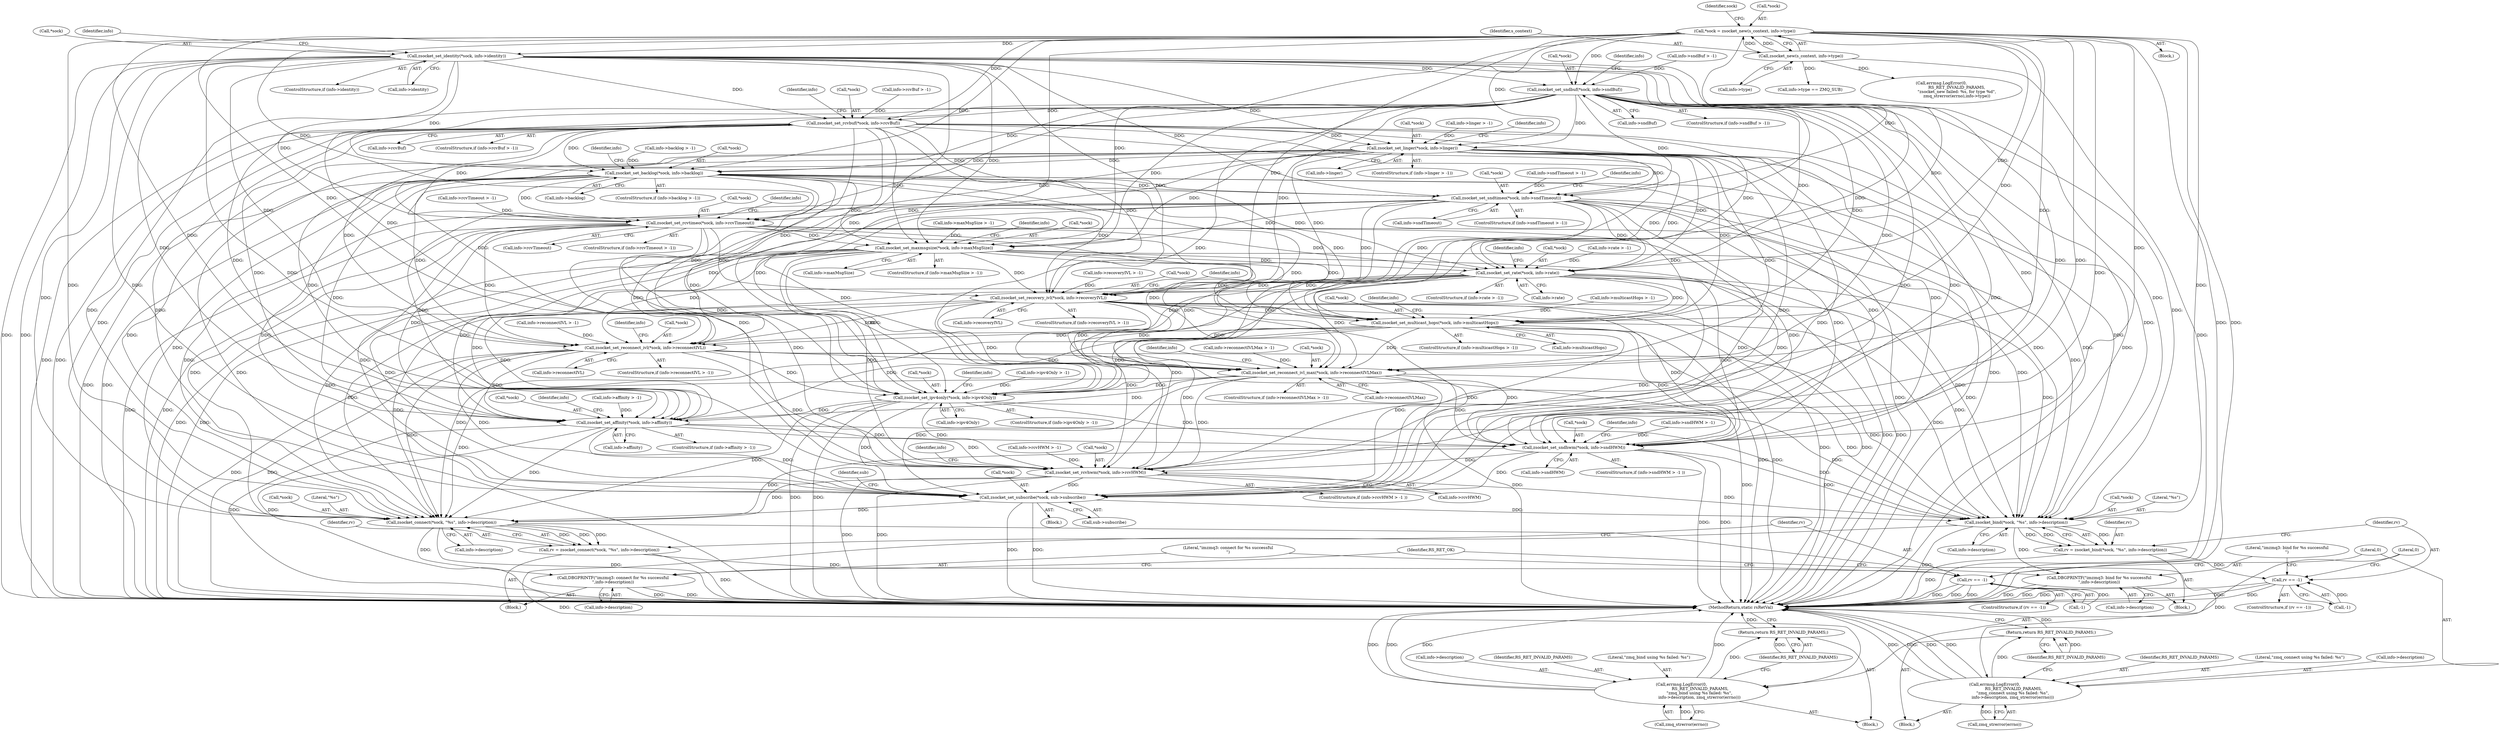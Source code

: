 digraph "0_rsyslog_062d0c671a29f7c6f7dff4a2f1f35df375bbb30b@API" {
"1000110" [label="(Call,*sock = zsocket_new(s_context, info->type))"];
"1000113" [label="(Call,zsocket_new(s_context, info->type))"];
"1000137" [label="(Call,zsocket_set_identity(*sock, info->identity))"];
"1000150" [label="(Call,zsocket_set_sndbuf(*sock, info->sndBuf))"];
"1000163" [label="(Call,zsocket_set_rcvbuf(*sock, info->rcvBuf))"];
"1000176" [label="(Call,zsocket_set_linger(*sock, info->linger))"];
"1000189" [label="(Call,zsocket_set_backlog(*sock, info->backlog))"];
"1000202" [label="(Call,zsocket_set_sndtimeo(*sock, info->sndTimeout))"];
"1000215" [label="(Call,zsocket_set_rcvtimeo(*sock, info->rcvTimeout))"];
"1000228" [label="(Call,zsocket_set_maxmsgsize(*sock, info->maxMsgSize))"];
"1000241" [label="(Call,zsocket_set_rate(*sock, info->rate))"];
"1000254" [label="(Call,zsocket_set_recovery_ivl(*sock, info->recoveryIVL))"];
"1000267" [label="(Call,zsocket_set_multicast_hops(*sock, info->multicastHops))"];
"1000280" [label="(Call,zsocket_set_reconnect_ivl(*sock, info->reconnectIVL))"];
"1000293" [label="(Call,zsocket_set_reconnect_ivl_max(*sock, info->reconnectIVLMax))"];
"1000306" [label="(Call,zsocket_set_ipv4only(*sock, info->ipv4Only))"];
"1000319" [label="(Call,zsocket_set_affinity(*sock, info->affinity))"];
"1000332" [label="(Call,zsocket_set_sndhwm(*sock, info->sndHWM))"];
"1000345" [label="(Call,zsocket_set_rcvhwm(*sock, info->rcvHWM))"];
"1000373" [label="(Call,zsocket_set_subscribe(*sock, sub->subscribe))"];
"1000388" [label="(Call,zsocket_connect(*sock, \"%s\", info->description))"];
"1000386" [label="(Call,rv = zsocket_connect(*sock, \"%s\", info->description))"];
"1000396" [label="(Call,rv == -1)"];
"1000401" [label="(Call,errmsg.LogError(0,\n                             RS_RET_INVALID_PARAMS,\n                            \"zmq_connect using %s failed: %s\",\n                            info->description, zmq_strerror(errno)))"];
"1000410" [label="(Return,return RS_RET_INVALID_PARAMS;)"];
"1000412" [label="(Call,DBGPRINTF(\"imzmq3: connect for %s successful\n\",info->description))"];
"1000421" [label="(Call,zsocket_bind(*sock, \"%s\", info->description))"];
"1000419" [label="(Call,rv = zsocket_bind(*sock, \"%s\", info->description))"];
"1000429" [label="(Call,rv == -1)"];
"1000434" [label="(Call,errmsg.LogError(0,\n                             RS_RET_INVALID_PARAMS,\n                            \"zmq_bind using %s failed: %s\",\n                            info->description, zmq_strerror(errno)))"];
"1000443" [label="(Return,return RS_RET_INVALID_PARAMS;)"];
"1000445" [label="(Call,DBGPRINTF(\"imzmq3: bind for %s successful\n\",info->description))"];
"1000309" [label="(Call,info->ipv4Only)"];
"1000438" [label="(Call,info->description)"];
"1000146" [label="(Identifier,info)"];
"1000339" [label="(Call,info->rcvHWM > -1)"];
"1000242" [label="(Call,*sock)"];
"1000386" [label="(Call,rv = zsocket_connect(*sock, \"%s\", info->description))"];
"1000333" [label="(Call,*sock)"];
"1000376" [label="(Call,sub->subscribe)"];
"1000332" [label="(Call,zsocket_set_sndhwm(*sock, info->sndHWM))"];
"1000413" [label="(Literal,\"imzmq3: connect for %s successful\n\")"];
"1000183" [label="(Call,info->backlog > -1)"];
"1000436" [label="(Identifier,RS_RET_INVALID_PARAMS)"];
"1000335" [label="(Call,info->sndHWM)"];
"1000287" [label="(Call,info->reconnectIVLMax > -1)"];
"1000419" [label="(Call,rv = zsocket_bind(*sock, \"%s\", info->description))"];
"1000170" [label="(Call,info->linger > -1)"];
"1000422" [label="(Call,*sock)"];
"1000234" [label="(ControlStructure,if (info->rate > -1))"];
"1000150" [label="(Call,zsocket_set_sndbuf(*sock, info->sndBuf))"];
"1000163" [label="(Call,zsocket_set_rcvbuf(*sock, info->rcvBuf))"];
"1000346" [label="(Call,*sock)"];
"1000166" [label="(Call,info->rcvBuf)"];
"1000374" [label="(Call,*sock)"];
"1000294" [label="(Call,*sock)"];
"1000428" [label="(ControlStructure,if (rv == -1))"];
"1000190" [label="(Call,*sock)"];
"1000420" [label="(Identifier,rv)"];
"1000159" [label="(Identifier,info)"];
"1000403" [label="(Identifier,RS_RET_INVALID_PARAMS)"];
"1000410" [label="(Return,return RS_RET_INVALID_PARAMS;)"];
"1000281" [label="(Call,*sock)"];
"1000373" [label="(Call,zsocket_set_subscribe(*sock, sub->subscribe))"];
"1000255" [label="(Call,*sock)"];
"1000263" [label="(Identifier,info)"];
"1000276" [label="(Identifier,info)"];
"1000254" [label="(Call,zsocket_set_recovery_ivl(*sock, info->recoveryIVL))"];
"1000341" [label="(Identifier,info)"];
"1000447" [label="(Call,info->description)"];
"1000435" [label="(Literal,0)"];
"1000120" [label="(Identifier,sock)"];
"1000215" [label="(Call,zsocket_set_rcvtimeo(*sock, info->rcvTimeout))"];
"1000179" [label="(Call,info->linger)"];
"1000205" [label="(Call,info->sndTimeout)"];
"1000260" [label="(ControlStructure,if (info->multicastHops > -1))"];
"1000431" [label="(Call,-1)"];
"1000202" [label="(Call,zsocket_set_sndtimeo(*sock, info->sndTimeout))"];
"1000133" [label="(ControlStructure,if (info->identity))"];
"1000404" [label="(Literal,\"zmq_connect using %s failed: %s\")"];
"1000421" [label="(Call,zsocket_bind(*sock, \"%s\", info->description))"];
"1000283" [label="(Call,info->reconnectIVL)"];
"1000192" [label="(Call,info->backlog)"];
"1000418" [label="(Block,)"];
"1000286" [label="(ControlStructure,if (info->reconnectIVLMax > -1))"];
"1000326" [label="(Call,info->sndHWM > -1)"];
"1000398" [label="(Call,-1)"];
"1000322" [label="(Call,info->affinity)"];
"1000189" [label="(Call,zsocket_set_backlog(*sock, info->backlog))"];
"1000222" [label="(Call,info->maxMsgSize > -1)"];
"1000237" [label="(Identifier,info)"];
"1000352" [label="(Call,info->type == ZMQ_SUB)"];
"1000315" [label="(Identifier,info)"];
"1000296" [label="(Call,info->reconnectIVLMax)"];
"1000445" [label="(Call,DBGPRINTF(\"imzmq3: bind for %s successful\n\",info->description))"];
"1000164" [label="(Call,*sock)"];
"1000338" [label="(ControlStructure,if (info->rcvHWM > -1 ))"];
"1000273" [label="(ControlStructure,if (info->reconnectIVL > -1))"];
"1000388" [label="(Call,zsocket_connect(*sock, \"%s\", info->description))"];
"1000261" [label="(Call,info->multicastHops > -1)"];
"1000451" [label="(Identifier,RS_RET_OK)"];
"1000312" [label="(ControlStructure,if (info->affinity > -1))"];
"1000138" [label="(Call,*sock)"];
"1000196" [label="(Call,info->sndTimeout > -1)"];
"1000411" [label="(Identifier,RS_RET_INVALID_PARAMS)"];
"1000229" [label="(Call,*sock)"];
"1000157" [label="(Call,info->rcvBuf > -1)"];
"1000387" [label="(Identifier,rv)"];
"1000402" [label="(Literal,0)"];
"1000211" [label="(Identifier,info)"];
"1000153" [label="(Call,info->sndBuf)"];
"1000156" [label="(ControlStructure,if (info->rcvBuf > -1))"];
"1000110" [label="(Call,*sock = zsocket_new(s_context, info->type))"];
"1000107" [label="(Block,)"];
"1000429" [label="(Call,rv == -1)"];
"1000368" [label="(Identifier,sub)"];
"1000182" [label="(ControlStructure,if (info->backlog > -1))"];
"1000270" [label="(Call,info->multicastHops)"];
"1000113" [label="(Call,zsocket_new(s_context, info->type))"];
"1000414" [label="(Call,info->description)"];
"1000302" [label="(Identifier,info)"];
"1000172" [label="(Identifier,info)"];
"1000241" [label="(Call,zsocket_set_rate(*sock, info->rate))"];
"1000140" [label="(Call,info->identity)"];
"1000185" [label="(Identifier,info)"];
"1000209" [label="(Call,info->rcvTimeout > -1)"];
"1000372" [label="(Block,)"];
"1000235" [label="(Call,info->rate > -1)"];
"1000257" [label="(Call,info->recoveryIVL)"];
"1000354" [label="(Identifier,info)"];
"1000400" [label="(Block,)"];
"1000137" [label="(Call,zsocket_set_identity(*sock, info->identity))"];
"1000221" [label="(ControlStructure,if (info->maxMsgSize > -1))"];
"1000319" [label="(Call,zsocket_set_affinity(*sock, info->affinity))"];
"1000122" [label="(Call,errmsg.LogError(0,\n                        RS_RET_INVALID_PARAMS,\n                        \"zsocket_new failed: %s, for type %d\",\n                        zmq_strerror(errno),info->type))"];
"1000408" [label="(Call,zmq_strerror(errno))"];
"1000247" [label="(ControlStructure,if (info->recoveryIVL > -1))"];
"1000144" [label="(Call,info->sndBuf > -1)"];
"1000218" [label="(Call,info->rcvTimeout)"];
"1000425" [label="(Call,info->description)"];
"1000143" [label="(ControlStructure,if (info->sndBuf > -1))"];
"1000177" [label="(Call,*sock)"];
"1000293" [label="(Call,zsocket_set_reconnect_ivl_max(*sock, info->reconnectIVLMax))"];
"1000111" [label="(Call,*sock)"];
"1000395" [label="(ControlStructure,if (rv == -1))"];
"1000195" [label="(ControlStructure,if (info->sndTimeout > -1))"];
"1000208" [label="(ControlStructure,if (info->rcvTimeout > -1))"];
"1000452" [label="(MethodReturn,static rsRetVal)"];
"1000437" [label="(Literal,\"zmq_bind using %s failed: %s\")"];
"1000267" [label="(Call,zsocket_set_multicast_hops(*sock, info->multicastHops))"];
"1000274" [label="(Call,info->reconnectIVL > -1)"];
"1000397" [label="(Identifier,rv)"];
"1000151" [label="(Call,*sock)"];
"1000216" [label="(Call,*sock)"];
"1000280" [label="(Call,zsocket_set_reconnect_ivl(*sock, info->reconnectIVL))"];
"1000313" [label="(Call,info->affinity > -1)"];
"1000228" [label="(Call,zsocket_set_maxmsgsize(*sock, info->maxMsgSize))"];
"1000268" [label="(Call,*sock)"];
"1000389" [label="(Call,*sock)"];
"1000446" [label="(Literal,\"imzmq3: bind for %s successful\n\")"];
"1000203" [label="(Call,*sock)"];
"1000300" [label="(Call,info->ipv4Only > -1)"];
"1000115" [label="(Call,info->type)"];
"1000348" [label="(Call,info->rcvHWM)"];
"1000224" [label="(Identifier,info)"];
"1000444" [label="(Identifier,RS_RET_INVALID_PARAMS)"];
"1000244" [label="(Call,info->rate)"];
"1000320" [label="(Call,*sock)"];
"1000306" [label="(Call,zsocket_set_ipv4only(*sock, info->ipv4Only))"];
"1000248" [label="(Call,info->recoveryIVL > -1)"];
"1000434" [label="(Call,errmsg.LogError(0,\n                             RS_RET_INVALID_PARAMS,\n                            \"zmq_bind using %s failed: %s\",\n                            info->description, zmq_strerror(errno)))"];
"1000250" [label="(Identifier,info)"];
"1000176" [label="(Call,zsocket_set_linger(*sock, info->linger))"];
"1000385" [label="(Block,)"];
"1000114" [label="(Identifier,s_context)"];
"1000299" [label="(ControlStructure,if (info->ipv4Only > -1))"];
"1000391" [label="(Literal,\"%s\")"];
"1000325" [label="(ControlStructure,if (info->sndHWM > -1 ))"];
"1000424" [label="(Literal,\"%s\")"];
"1000198" [label="(Identifier,info)"];
"1000401" [label="(Call,errmsg.LogError(0,\n                             RS_RET_INVALID_PARAMS,\n                            \"zmq_connect using %s failed: %s\",\n                            info->description, zmq_strerror(errno)))"];
"1000289" [label="(Identifier,info)"];
"1000405" [label="(Call,info->description)"];
"1000396" [label="(Call,rv == -1)"];
"1000433" [label="(Block,)"];
"1000441" [label="(Call,zmq_strerror(errno))"];
"1000307" [label="(Call,*sock)"];
"1000328" [label="(Identifier,info)"];
"1000169" [label="(ControlStructure,if (info->linger > -1))"];
"1000231" [label="(Call,info->maxMsgSize)"];
"1000430" [label="(Identifier,rv)"];
"1000443" [label="(Return,return RS_RET_INVALID_PARAMS;)"];
"1000345" [label="(Call,zsocket_set_rcvhwm(*sock, info->rcvHWM))"];
"1000392" [label="(Call,info->description)"];
"1000412" [label="(Call,DBGPRINTF(\"imzmq3: connect for %s successful\n\",info->description))"];
"1000110" -> "1000107"  [label="AST: "];
"1000110" -> "1000113"  [label="CFG: "];
"1000111" -> "1000110"  [label="AST: "];
"1000113" -> "1000110"  [label="AST: "];
"1000120" -> "1000110"  [label="CFG: "];
"1000110" -> "1000452"  [label="DDG: "];
"1000110" -> "1000452"  [label="DDG: "];
"1000113" -> "1000110"  [label="DDG: "];
"1000113" -> "1000110"  [label="DDG: "];
"1000110" -> "1000137"  [label="DDG: "];
"1000110" -> "1000150"  [label="DDG: "];
"1000110" -> "1000163"  [label="DDG: "];
"1000110" -> "1000176"  [label="DDG: "];
"1000110" -> "1000189"  [label="DDG: "];
"1000110" -> "1000202"  [label="DDG: "];
"1000110" -> "1000215"  [label="DDG: "];
"1000110" -> "1000228"  [label="DDG: "];
"1000110" -> "1000241"  [label="DDG: "];
"1000110" -> "1000254"  [label="DDG: "];
"1000110" -> "1000267"  [label="DDG: "];
"1000110" -> "1000280"  [label="DDG: "];
"1000110" -> "1000293"  [label="DDG: "];
"1000110" -> "1000306"  [label="DDG: "];
"1000110" -> "1000319"  [label="DDG: "];
"1000110" -> "1000332"  [label="DDG: "];
"1000110" -> "1000345"  [label="DDG: "];
"1000110" -> "1000373"  [label="DDG: "];
"1000110" -> "1000388"  [label="DDG: "];
"1000110" -> "1000421"  [label="DDG: "];
"1000113" -> "1000115"  [label="CFG: "];
"1000114" -> "1000113"  [label="AST: "];
"1000115" -> "1000113"  [label="AST: "];
"1000113" -> "1000452"  [label="DDG: "];
"1000113" -> "1000122"  [label="DDG: "];
"1000113" -> "1000352"  [label="DDG: "];
"1000137" -> "1000133"  [label="AST: "];
"1000137" -> "1000140"  [label="CFG: "];
"1000138" -> "1000137"  [label="AST: "];
"1000140" -> "1000137"  [label="AST: "];
"1000146" -> "1000137"  [label="CFG: "];
"1000137" -> "1000452"  [label="DDG: "];
"1000137" -> "1000452"  [label="DDG: "];
"1000137" -> "1000150"  [label="DDG: "];
"1000137" -> "1000163"  [label="DDG: "];
"1000137" -> "1000176"  [label="DDG: "];
"1000137" -> "1000189"  [label="DDG: "];
"1000137" -> "1000202"  [label="DDG: "];
"1000137" -> "1000215"  [label="DDG: "];
"1000137" -> "1000228"  [label="DDG: "];
"1000137" -> "1000241"  [label="DDG: "];
"1000137" -> "1000254"  [label="DDG: "];
"1000137" -> "1000267"  [label="DDG: "];
"1000137" -> "1000280"  [label="DDG: "];
"1000137" -> "1000293"  [label="DDG: "];
"1000137" -> "1000306"  [label="DDG: "];
"1000137" -> "1000319"  [label="DDG: "];
"1000137" -> "1000332"  [label="DDG: "];
"1000137" -> "1000345"  [label="DDG: "];
"1000137" -> "1000373"  [label="DDG: "];
"1000137" -> "1000388"  [label="DDG: "];
"1000137" -> "1000421"  [label="DDG: "];
"1000150" -> "1000143"  [label="AST: "];
"1000150" -> "1000153"  [label="CFG: "];
"1000151" -> "1000150"  [label="AST: "];
"1000153" -> "1000150"  [label="AST: "];
"1000159" -> "1000150"  [label="CFG: "];
"1000150" -> "1000452"  [label="DDG: "];
"1000150" -> "1000452"  [label="DDG: "];
"1000144" -> "1000150"  [label="DDG: "];
"1000150" -> "1000163"  [label="DDG: "];
"1000150" -> "1000176"  [label="DDG: "];
"1000150" -> "1000189"  [label="DDG: "];
"1000150" -> "1000202"  [label="DDG: "];
"1000150" -> "1000215"  [label="DDG: "];
"1000150" -> "1000228"  [label="DDG: "];
"1000150" -> "1000241"  [label="DDG: "];
"1000150" -> "1000254"  [label="DDG: "];
"1000150" -> "1000267"  [label="DDG: "];
"1000150" -> "1000280"  [label="DDG: "];
"1000150" -> "1000293"  [label="DDG: "];
"1000150" -> "1000306"  [label="DDG: "];
"1000150" -> "1000319"  [label="DDG: "];
"1000150" -> "1000332"  [label="DDG: "];
"1000150" -> "1000345"  [label="DDG: "];
"1000150" -> "1000373"  [label="DDG: "];
"1000150" -> "1000388"  [label="DDG: "];
"1000150" -> "1000421"  [label="DDG: "];
"1000163" -> "1000156"  [label="AST: "];
"1000163" -> "1000166"  [label="CFG: "];
"1000164" -> "1000163"  [label="AST: "];
"1000166" -> "1000163"  [label="AST: "];
"1000172" -> "1000163"  [label="CFG: "];
"1000163" -> "1000452"  [label="DDG: "];
"1000163" -> "1000452"  [label="DDG: "];
"1000157" -> "1000163"  [label="DDG: "];
"1000163" -> "1000176"  [label="DDG: "];
"1000163" -> "1000189"  [label="DDG: "];
"1000163" -> "1000202"  [label="DDG: "];
"1000163" -> "1000215"  [label="DDG: "];
"1000163" -> "1000228"  [label="DDG: "];
"1000163" -> "1000241"  [label="DDG: "];
"1000163" -> "1000254"  [label="DDG: "];
"1000163" -> "1000267"  [label="DDG: "];
"1000163" -> "1000280"  [label="DDG: "];
"1000163" -> "1000293"  [label="DDG: "];
"1000163" -> "1000306"  [label="DDG: "];
"1000163" -> "1000319"  [label="DDG: "];
"1000163" -> "1000332"  [label="DDG: "];
"1000163" -> "1000345"  [label="DDG: "];
"1000163" -> "1000373"  [label="DDG: "];
"1000163" -> "1000388"  [label="DDG: "];
"1000163" -> "1000421"  [label="DDG: "];
"1000176" -> "1000169"  [label="AST: "];
"1000176" -> "1000179"  [label="CFG: "];
"1000177" -> "1000176"  [label="AST: "];
"1000179" -> "1000176"  [label="AST: "];
"1000185" -> "1000176"  [label="CFG: "];
"1000176" -> "1000452"  [label="DDG: "];
"1000176" -> "1000452"  [label="DDG: "];
"1000170" -> "1000176"  [label="DDG: "];
"1000176" -> "1000189"  [label="DDG: "];
"1000176" -> "1000202"  [label="DDG: "];
"1000176" -> "1000215"  [label="DDG: "];
"1000176" -> "1000228"  [label="DDG: "];
"1000176" -> "1000241"  [label="DDG: "];
"1000176" -> "1000254"  [label="DDG: "];
"1000176" -> "1000267"  [label="DDG: "];
"1000176" -> "1000280"  [label="DDG: "];
"1000176" -> "1000293"  [label="DDG: "];
"1000176" -> "1000306"  [label="DDG: "];
"1000176" -> "1000319"  [label="DDG: "];
"1000176" -> "1000332"  [label="DDG: "];
"1000176" -> "1000345"  [label="DDG: "];
"1000176" -> "1000373"  [label="DDG: "];
"1000176" -> "1000388"  [label="DDG: "];
"1000176" -> "1000421"  [label="DDG: "];
"1000189" -> "1000182"  [label="AST: "];
"1000189" -> "1000192"  [label="CFG: "];
"1000190" -> "1000189"  [label="AST: "];
"1000192" -> "1000189"  [label="AST: "];
"1000198" -> "1000189"  [label="CFG: "];
"1000189" -> "1000452"  [label="DDG: "];
"1000189" -> "1000452"  [label="DDG: "];
"1000183" -> "1000189"  [label="DDG: "];
"1000189" -> "1000202"  [label="DDG: "];
"1000189" -> "1000215"  [label="DDG: "];
"1000189" -> "1000228"  [label="DDG: "];
"1000189" -> "1000241"  [label="DDG: "];
"1000189" -> "1000254"  [label="DDG: "];
"1000189" -> "1000267"  [label="DDG: "];
"1000189" -> "1000280"  [label="DDG: "];
"1000189" -> "1000293"  [label="DDG: "];
"1000189" -> "1000306"  [label="DDG: "];
"1000189" -> "1000319"  [label="DDG: "];
"1000189" -> "1000332"  [label="DDG: "];
"1000189" -> "1000345"  [label="DDG: "];
"1000189" -> "1000373"  [label="DDG: "];
"1000189" -> "1000388"  [label="DDG: "];
"1000189" -> "1000421"  [label="DDG: "];
"1000202" -> "1000195"  [label="AST: "];
"1000202" -> "1000205"  [label="CFG: "];
"1000203" -> "1000202"  [label="AST: "];
"1000205" -> "1000202"  [label="AST: "];
"1000211" -> "1000202"  [label="CFG: "];
"1000202" -> "1000452"  [label="DDG: "];
"1000202" -> "1000452"  [label="DDG: "];
"1000196" -> "1000202"  [label="DDG: "];
"1000202" -> "1000215"  [label="DDG: "];
"1000202" -> "1000228"  [label="DDG: "];
"1000202" -> "1000241"  [label="DDG: "];
"1000202" -> "1000254"  [label="DDG: "];
"1000202" -> "1000267"  [label="DDG: "];
"1000202" -> "1000280"  [label="DDG: "];
"1000202" -> "1000293"  [label="DDG: "];
"1000202" -> "1000306"  [label="DDG: "];
"1000202" -> "1000319"  [label="DDG: "];
"1000202" -> "1000332"  [label="DDG: "];
"1000202" -> "1000345"  [label="DDG: "];
"1000202" -> "1000373"  [label="DDG: "];
"1000202" -> "1000388"  [label="DDG: "];
"1000202" -> "1000421"  [label="DDG: "];
"1000215" -> "1000208"  [label="AST: "];
"1000215" -> "1000218"  [label="CFG: "];
"1000216" -> "1000215"  [label="AST: "];
"1000218" -> "1000215"  [label="AST: "];
"1000224" -> "1000215"  [label="CFG: "];
"1000215" -> "1000452"  [label="DDG: "];
"1000215" -> "1000452"  [label="DDG: "];
"1000209" -> "1000215"  [label="DDG: "];
"1000215" -> "1000228"  [label="DDG: "];
"1000215" -> "1000241"  [label="DDG: "];
"1000215" -> "1000254"  [label="DDG: "];
"1000215" -> "1000267"  [label="DDG: "];
"1000215" -> "1000280"  [label="DDG: "];
"1000215" -> "1000293"  [label="DDG: "];
"1000215" -> "1000306"  [label="DDG: "];
"1000215" -> "1000319"  [label="DDG: "];
"1000215" -> "1000332"  [label="DDG: "];
"1000215" -> "1000345"  [label="DDG: "];
"1000215" -> "1000373"  [label="DDG: "];
"1000215" -> "1000388"  [label="DDG: "];
"1000215" -> "1000421"  [label="DDG: "];
"1000228" -> "1000221"  [label="AST: "];
"1000228" -> "1000231"  [label="CFG: "];
"1000229" -> "1000228"  [label="AST: "];
"1000231" -> "1000228"  [label="AST: "];
"1000237" -> "1000228"  [label="CFG: "];
"1000228" -> "1000452"  [label="DDG: "];
"1000228" -> "1000452"  [label="DDG: "];
"1000222" -> "1000228"  [label="DDG: "];
"1000228" -> "1000241"  [label="DDG: "];
"1000228" -> "1000254"  [label="DDG: "];
"1000228" -> "1000267"  [label="DDG: "];
"1000228" -> "1000280"  [label="DDG: "];
"1000228" -> "1000293"  [label="DDG: "];
"1000228" -> "1000306"  [label="DDG: "];
"1000228" -> "1000319"  [label="DDG: "];
"1000228" -> "1000332"  [label="DDG: "];
"1000228" -> "1000345"  [label="DDG: "];
"1000228" -> "1000373"  [label="DDG: "];
"1000228" -> "1000388"  [label="DDG: "];
"1000228" -> "1000421"  [label="DDG: "];
"1000241" -> "1000234"  [label="AST: "];
"1000241" -> "1000244"  [label="CFG: "];
"1000242" -> "1000241"  [label="AST: "];
"1000244" -> "1000241"  [label="AST: "];
"1000250" -> "1000241"  [label="CFG: "];
"1000241" -> "1000452"  [label="DDG: "];
"1000241" -> "1000452"  [label="DDG: "];
"1000235" -> "1000241"  [label="DDG: "];
"1000241" -> "1000254"  [label="DDG: "];
"1000241" -> "1000267"  [label="DDG: "];
"1000241" -> "1000280"  [label="DDG: "];
"1000241" -> "1000293"  [label="DDG: "];
"1000241" -> "1000306"  [label="DDG: "];
"1000241" -> "1000319"  [label="DDG: "];
"1000241" -> "1000332"  [label="DDG: "];
"1000241" -> "1000345"  [label="DDG: "];
"1000241" -> "1000373"  [label="DDG: "];
"1000241" -> "1000388"  [label="DDG: "];
"1000241" -> "1000421"  [label="DDG: "];
"1000254" -> "1000247"  [label="AST: "];
"1000254" -> "1000257"  [label="CFG: "];
"1000255" -> "1000254"  [label="AST: "];
"1000257" -> "1000254"  [label="AST: "];
"1000263" -> "1000254"  [label="CFG: "];
"1000254" -> "1000452"  [label="DDG: "];
"1000254" -> "1000452"  [label="DDG: "];
"1000248" -> "1000254"  [label="DDG: "];
"1000254" -> "1000267"  [label="DDG: "];
"1000254" -> "1000280"  [label="DDG: "];
"1000254" -> "1000293"  [label="DDG: "];
"1000254" -> "1000306"  [label="DDG: "];
"1000254" -> "1000319"  [label="DDG: "];
"1000254" -> "1000332"  [label="DDG: "];
"1000254" -> "1000345"  [label="DDG: "];
"1000254" -> "1000373"  [label="DDG: "];
"1000254" -> "1000388"  [label="DDG: "];
"1000254" -> "1000421"  [label="DDG: "];
"1000267" -> "1000260"  [label="AST: "];
"1000267" -> "1000270"  [label="CFG: "];
"1000268" -> "1000267"  [label="AST: "];
"1000270" -> "1000267"  [label="AST: "];
"1000276" -> "1000267"  [label="CFG: "];
"1000267" -> "1000452"  [label="DDG: "];
"1000267" -> "1000452"  [label="DDG: "];
"1000261" -> "1000267"  [label="DDG: "];
"1000267" -> "1000280"  [label="DDG: "];
"1000267" -> "1000293"  [label="DDG: "];
"1000267" -> "1000306"  [label="DDG: "];
"1000267" -> "1000319"  [label="DDG: "];
"1000267" -> "1000332"  [label="DDG: "];
"1000267" -> "1000345"  [label="DDG: "];
"1000267" -> "1000373"  [label="DDG: "];
"1000267" -> "1000388"  [label="DDG: "];
"1000267" -> "1000421"  [label="DDG: "];
"1000280" -> "1000273"  [label="AST: "];
"1000280" -> "1000283"  [label="CFG: "];
"1000281" -> "1000280"  [label="AST: "];
"1000283" -> "1000280"  [label="AST: "];
"1000289" -> "1000280"  [label="CFG: "];
"1000280" -> "1000452"  [label="DDG: "];
"1000280" -> "1000452"  [label="DDG: "];
"1000274" -> "1000280"  [label="DDG: "];
"1000280" -> "1000293"  [label="DDG: "];
"1000280" -> "1000306"  [label="DDG: "];
"1000280" -> "1000319"  [label="DDG: "];
"1000280" -> "1000332"  [label="DDG: "];
"1000280" -> "1000345"  [label="DDG: "];
"1000280" -> "1000373"  [label="DDG: "];
"1000280" -> "1000388"  [label="DDG: "];
"1000280" -> "1000421"  [label="DDG: "];
"1000293" -> "1000286"  [label="AST: "];
"1000293" -> "1000296"  [label="CFG: "];
"1000294" -> "1000293"  [label="AST: "];
"1000296" -> "1000293"  [label="AST: "];
"1000302" -> "1000293"  [label="CFG: "];
"1000293" -> "1000452"  [label="DDG: "];
"1000293" -> "1000452"  [label="DDG: "];
"1000287" -> "1000293"  [label="DDG: "];
"1000293" -> "1000306"  [label="DDG: "];
"1000293" -> "1000319"  [label="DDG: "];
"1000293" -> "1000332"  [label="DDG: "];
"1000293" -> "1000345"  [label="DDG: "];
"1000293" -> "1000373"  [label="DDG: "];
"1000293" -> "1000388"  [label="DDG: "];
"1000293" -> "1000421"  [label="DDG: "];
"1000306" -> "1000299"  [label="AST: "];
"1000306" -> "1000309"  [label="CFG: "];
"1000307" -> "1000306"  [label="AST: "];
"1000309" -> "1000306"  [label="AST: "];
"1000315" -> "1000306"  [label="CFG: "];
"1000306" -> "1000452"  [label="DDG: "];
"1000306" -> "1000452"  [label="DDG: "];
"1000300" -> "1000306"  [label="DDG: "];
"1000306" -> "1000319"  [label="DDG: "];
"1000306" -> "1000332"  [label="DDG: "];
"1000306" -> "1000345"  [label="DDG: "];
"1000306" -> "1000373"  [label="DDG: "];
"1000306" -> "1000388"  [label="DDG: "];
"1000306" -> "1000421"  [label="DDG: "];
"1000319" -> "1000312"  [label="AST: "];
"1000319" -> "1000322"  [label="CFG: "];
"1000320" -> "1000319"  [label="AST: "];
"1000322" -> "1000319"  [label="AST: "];
"1000328" -> "1000319"  [label="CFG: "];
"1000319" -> "1000452"  [label="DDG: "];
"1000319" -> "1000452"  [label="DDG: "];
"1000313" -> "1000319"  [label="DDG: "];
"1000319" -> "1000332"  [label="DDG: "];
"1000319" -> "1000345"  [label="DDG: "];
"1000319" -> "1000373"  [label="DDG: "];
"1000319" -> "1000388"  [label="DDG: "];
"1000319" -> "1000421"  [label="DDG: "];
"1000332" -> "1000325"  [label="AST: "];
"1000332" -> "1000335"  [label="CFG: "];
"1000333" -> "1000332"  [label="AST: "];
"1000335" -> "1000332"  [label="AST: "];
"1000341" -> "1000332"  [label="CFG: "];
"1000332" -> "1000452"  [label="DDG: "];
"1000332" -> "1000452"  [label="DDG: "];
"1000326" -> "1000332"  [label="DDG: "];
"1000332" -> "1000345"  [label="DDG: "];
"1000332" -> "1000373"  [label="DDG: "];
"1000332" -> "1000388"  [label="DDG: "];
"1000332" -> "1000421"  [label="DDG: "];
"1000345" -> "1000338"  [label="AST: "];
"1000345" -> "1000348"  [label="CFG: "];
"1000346" -> "1000345"  [label="AST: "];
"1000348" -> "1000345"  [label="AST: "];
"1000354" -> "1000345"  [label="CFG: "];
"1000345" -> "1000452"  [label="DDG: "];
"1000345" -> "1000452"  [label="DDG: "];
"1000339" -> "1000345"  [label="DDG: "];
"1000345" -> "1000373"  [label="DDG: "];
"1000345" -> "1000388"  [label="DDG: "];
"1000345" -> "1000421"  [label="DDG: "];
"1000373" -> "1000372"  [label="AST: "];
"1000373" -> "1000376"  [label="CFG: "];
"1000374" -> "1000373"  [label="AST: "];
"1000376" -> "1000373"  [label="AST: "];
"1000368" -> "1000373"  [label="CFG: "];
"1000373" -> "1000452"  [label="DDG: "];
"1000373" -> "1000452"  [label="DDG: "];
"1000373" -> "1000388"  [label="DDG: "];
"1000373" -> "1000421"  [label="DDG: "];
"1000388" -> "1000386"  [label="AST: "];
"1000388" -> "1000392"  [label="CFG: "];
"1000389" -> "1000388"  [label="AST: "];
"1000391" -> "1000388"  [label="AST: "];
"1000392" -> "1000388"  [label="AST: "];
"1000386" -> "1000388"  [label="CFG: "];
"1000388" -> "1000452"  [label="DDG: "];
"1000388" -> "1000386"  [label="DDG: "];
"1000388" -> "1000386"  [label="DDG: "];
"1000388" -> "1000386"  [label="DDG: "];
"1000388" -> "1000401"  [label="DDG: "];
"1000388" -> "1000412"  [label="DDG: "];
"1000386" -> "1000385"  [label="AST: "];
"1000387" -> "1000386"  [label="AST: "];
"1000397" -> "1000386"  [label="CFG: "];
"1000386" -> "1000452"  [label="DDG: "];
"1000386" -> "1000396"  [label="DDG: "];
"1000396" -> "1000395"  [label="AST: "];
"1000396" -> "1000398"  [label="CFG: "];
"1000397" -> "1000396"  [label="AST: "];
"1000398" -> "1000396"  [label="AST: "];
"1000402" -> "1000396"  [label="CFG: "];
"1000413" -> "1000396"  [label="CFG: "];
"1000396" -> "1000452"  [label="DDG: "];
"1000396" -> "1000452"  [label="DDG: "];
"1000396" -> "1000452"  [label="DDG: "];
"1000398" -> "1000396"  [label="DDG: "];
"1000401" -> "1000400"  [label="AST: "];
"1000401" -> "1000408"  [label="CFG: "];
"1000402" -> "1000401"  [label="AST: "];
"1000403" -> "1000401"  [label="AST: "];
"1000404" -> "1000401"  [label="AST: "];
"1000405" -> "1000401"  [label="AST: "];
"1000408" -> "1000401"  [label="AST: "];
"1000411" -> "1000401"  [label="CFG: "];
"1000401" -> "1000452"  [label="DDG: "];
"1000401" -> "1000452"  [label="DDG: "];
"1000401" -> "1000452"  [label="DDG: "];
"1000401" -> "1000452"  [label="DDG: "];
"1000408" -> "1000401"  [label="DDG: "];
"1000401" -> "1000410"  [label="DDG: "];
"1000410" -> "1000400"  [label="AST: "];
"1000410" -> "1000411"  [label="CFG: "];
"1000411" -> "1000410"  [label="AST: "];
"1000452" -> "1000410"  [label="CFG: "];
"1000410" -> "1000452"  [label="DDG: "];
"1000411" -> "1000410"  [label="DDG: "];
"1000412" -> "1000385"  [label="AST: "];
"1000412" -> "1000414"  [label="CFG: "];
"1000413" -> "1000412"  [label="AST: "];
"1000414" -> "1000412"  [label="AST: "];
"1000451" -> "1000412"  [label="CFG: "];
"1000412" -> "1000452"  [label="DDG: "];
"1000412" -> "1000452"  [label="DDG: "];
"1000421" -> "1000419"  [label="AST: "];
"1000421" -> "1000425"  [label="CFG: "];
"1000422" -> "1000421"  [label="AST: "];
"1000424" -> "1000421"  [label="AST: "];
"1000425" -> "1000421"  [label="AST: "];
"1000419" -> "1000421"  [label="CFG: "];
"1000421" -> "1000452"  [label="DDG: "];
"1000421" -> "1000419"  [label="DDG: "];
"1000421" -> "1000419"  [label="DDG: "];
"1000421" -> "1000419"  [label="DDG: "];
"1000421" -> "1000434"  [label="DDG: "];
"1000421" -> "1000445"  [label="DDG: "];
"1000419" -> "1000418"  [label="AST: "];
"1000420" -> "1000419"  [label="AST: "];
"1000430" -> "1000419"  [label="CFG: "];
"1000419" -> "1000452"  [label="DDG: "];
"1000419" -> "1000429"  [label="DDG: "];
"1000429" -> "1000428"  [label="AST: "];
"1000429" -> "1000431"  [label="CFG: "];
"1000430" -> "1000429"  [label="AST: "];
"1000431" -> "1000429"  [label="AST: "];
"1000435" -> "1000429"  [label="CFG: "];
"1000446" -> "1000429"  [label="CFG: "];
"1000429" -> "1000452"  [label="DDG: "];
"1000429" -> "1000452"  [label="DDG: "];
"1000429" -> "1000452"  [label="DDG: "];
"1000431" -> "1000429"  [label="DDG: "];
"1000434" -> "1000433"  [label="AST: "];
"1000434" -> "1000441"  [label="CFG: "];
"1000435" -> "1000434"  [label="AST: "];
"1000436" -> "1000434"  [label="AST: "];
"1000437" -> "1000434"  [label="AST: "];
"1000438" -> "1000434"  [label="AST: "];
"1000441" -> "1000434"  [label="AST: "];
"1000444" -> "1000434"  [label="CFG: "];
"1000434" -> "1000452"  [label="DDG: "];
"1000434" -> "1000452"  [label="DDG: "];
"1000434" -> "1000452"  [label="DDG: "];
"1000434" -> "1000452"  [label="DDG: "];
"1000441" -> "1000434"  [label="DDG: "];
"1000434" -> "1000443"  [label="DDG: "];
"1000443" -> "1000433"  [label="AST: "];
"1000443" -> "1000444"  [label="CFG: "];
"1000444" -> "1000443"  [label="AST: "];
"1000452" -> "1000443"  [label="CFG: "];
"1000443" -> "1000452"  [label="DDG: "];
"1000444" -> "1000443"  [label="DDG: "];
"1000445" -> "1000418"  [label="AST: "];
"1000445" -> "1000447"  [label="CFG: "];
"1000446" -> "1000445"  [label="AST: "];
"1000447" -> "1000445"  [label="AST: "];
"1000451" -> "1000445"  [label="CFG: "];
"1000445" -> "1000452"  [label="DDG: "];
"1000445" -> "1000452"  [label="DDG: "];
}
